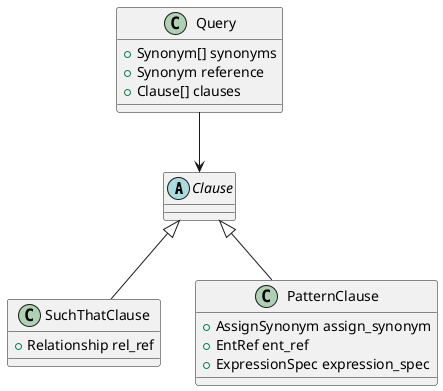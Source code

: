 @startuml qps_clause

abstract class Clause

class SuchThatClause {
    + Relationship rel_ref
}

class PatternClause {
    + AssignSynonym assign_synonym
    + EntRef ent_ref
    + ExpressionSpec expression_spec
}

Clause <|-- SuchThatClause
Clause <|-- PatternClause

class Query {
    + Synonym[] synonyms
    + Synonym reference
    + Clause[] clauses
}
Query --> Clause

@enduml